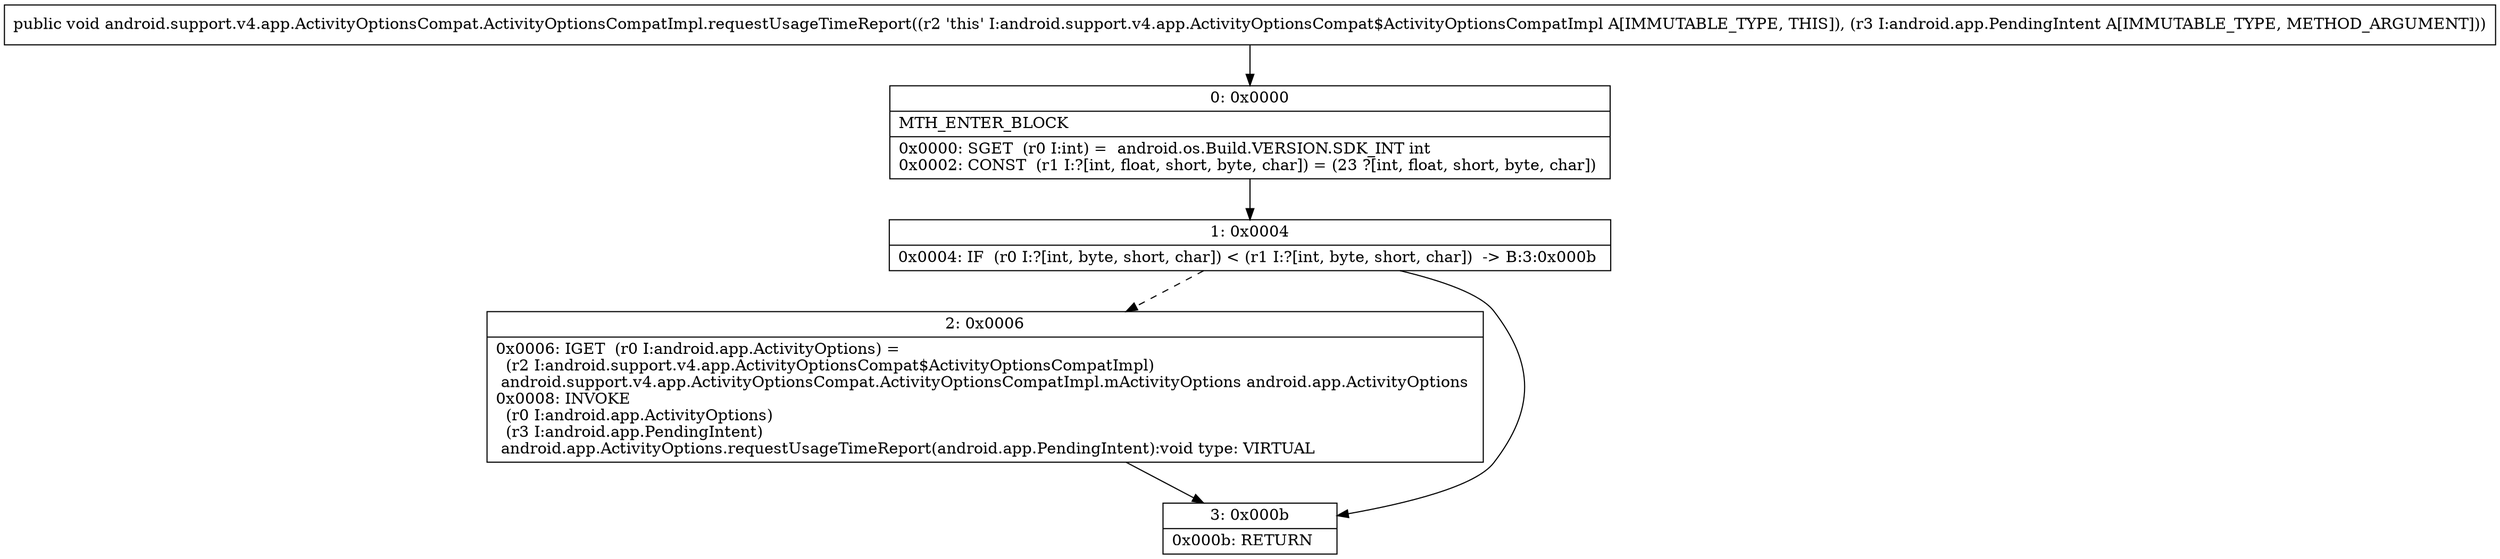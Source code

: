 digraph "CFG forandroid.support.v4.app.ActivityOptionsCompat.ActivityOptionsCompatImpl.requestUsageTimeReport(Landroid\/app\/PendingIntent;)V" {
Node_0 [shape=record,label="{0\:\ 0x0000|MTH_ENTER_BLOCK\l|0x0000: SGET  (r0 I:int) =  android.os.Build.VERSION.SDK_INT int \l0x0002: CONST  (r1 I:?[int, float, short, byte, char]) = (23 ?[int, float, short, byte, char]) \l}"];
Node_1 [shape=record,label="{1\:\ 0x0004|0x0004: IF  (r0 I:?[int, byte, short, char]) \< (r1 I:?[int, byte, short, char])  \-\> B:3:0x000b \l}"];
Node_2 [shape=record,label="{2\:\ 0x0006|0x0006: IGET  (r0 I:android.app.ActivityOptions) = \l  (r2 I:android.support.v4.app.ActivityOptionsCompat$ActivityOptionsCompatImpl)\l android.support.v4.app.ActivityOptionsCompat.ActivityOptionsCompatImpl.mActivityOptions android.app.ActivityOptions \l0x0008: INVOKE  \l  (r0 I:android.app.ActivityOptions)\l  (r3 I:android.app.PendingIntent)\l android.app.ActivityOptions.requestUsageTimeReport(android.app.PendingIntent):void type: VIRTUAL \l}"];
Node_3 [shape=record,label="{3\:\ 0x000b|0x000b: RETURN   \l}"];
MethodNode[shape=record,label="{public void android.support.v4.app.ActivityOptionsCompat.ActivityOptionsCompatImpl.requestUsageTimeReport((r2 'this' I:android.support.v4.app.ActivityOptionsCompat$ActivityOptionsCompatImpl A[IMMUTABLE_TYPE, THIS]), (r3 I:android.app.PendingIntent A[IMMUTABLE_TYPE, METHOD_ARGUMENT])) }"];
MethodNode -> Node_0;
Node_0 -> Node_1;
Node_1 -> Node_2[style=dashed];
Node_1 -> Node_3;
Node_2 -> Node_3;
}

